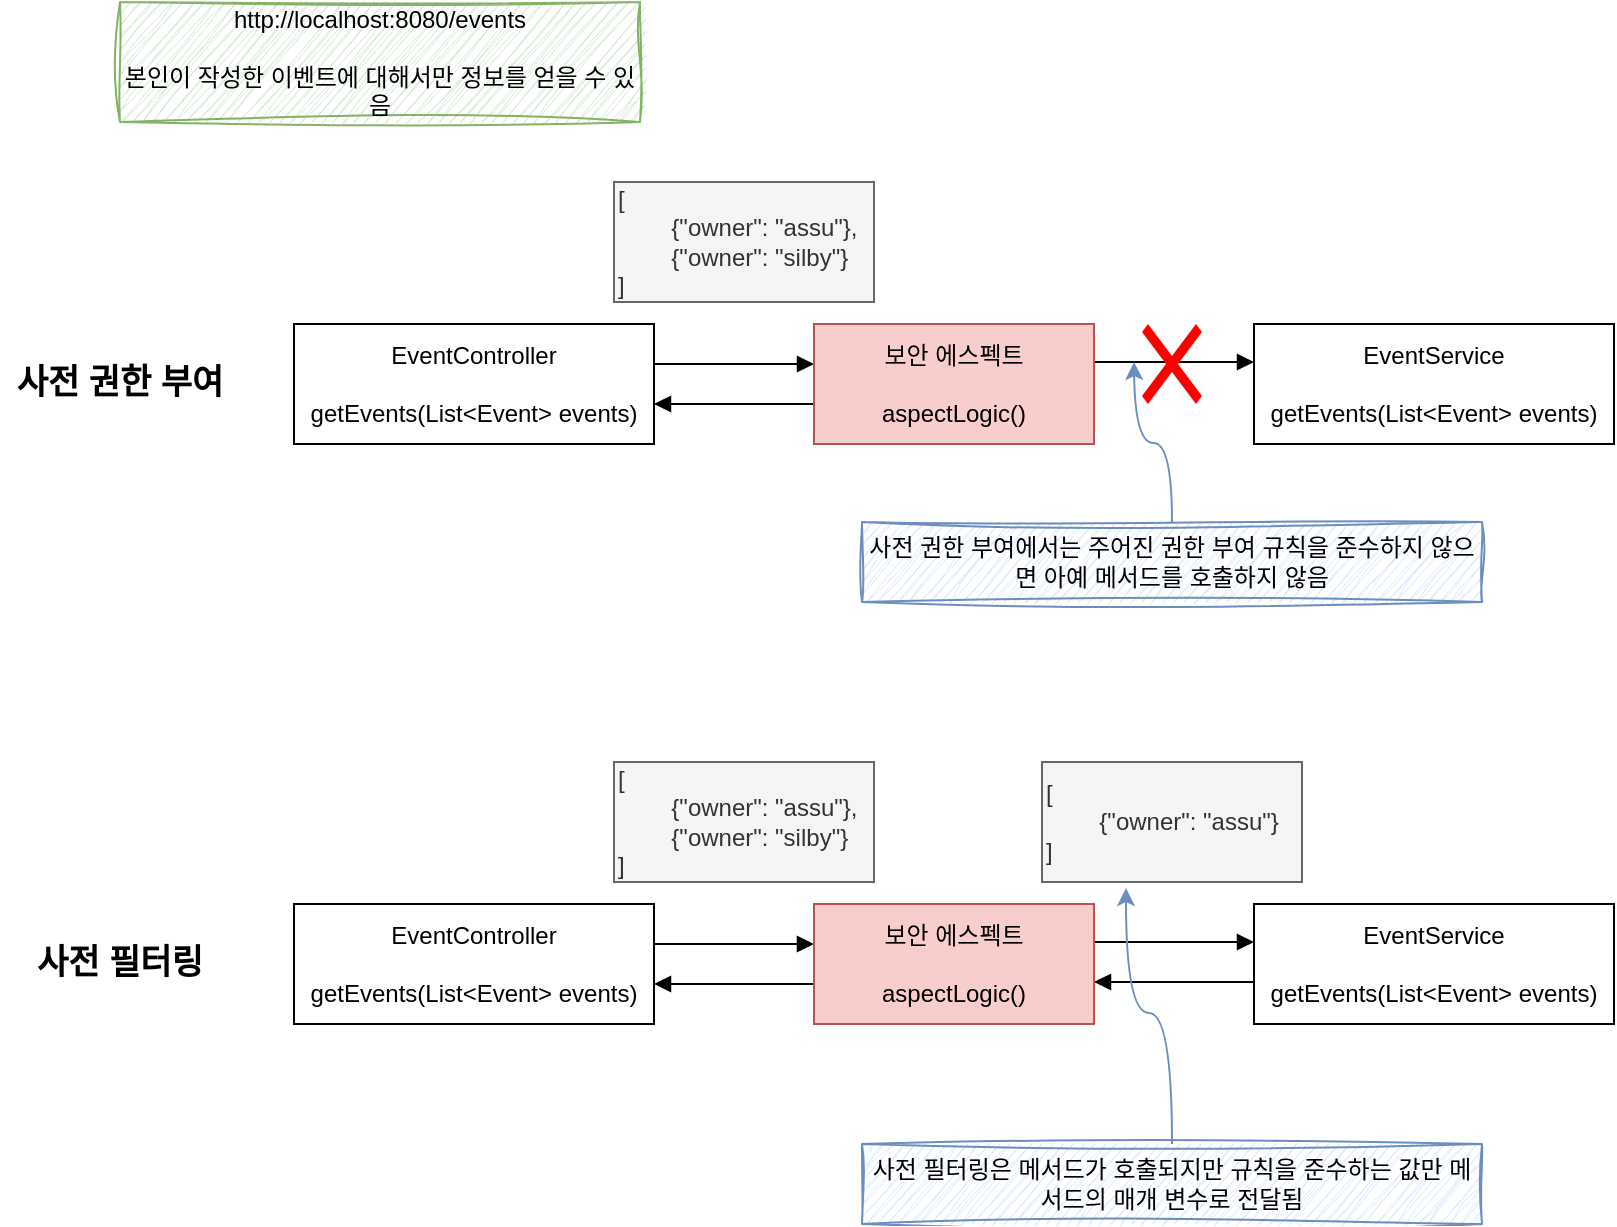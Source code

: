 <mxfile version="23.1.5" type="device">
  <diagram name="페이지-1" id="pG5eZT2DYqQ27IEcRrEC">
    <mxGraphModel dx="1114" dy="894" grid="1" gridSize="10" guides="1" tooltips="1" connect="1" arrows="1" fold="1" page="1" pageScale="1" pageWidth="827" pageHeight="1169" math="0" shadow="0">
      <root>
        <mxCell id="0" />
        <mxCell id="1" parent="0" />
        <mxCell id="47DUOU_dUBChPb7fa2JB-4" style="edgeStyle=orthogonalEdgeStyle;rounded=0;orthogonalLoop=1;jettySize=auto;html=1;entryX=0;entryY=0.5;entryDx=0;entryDy=0;endArrow=block;endFill=1;" edge="1" parent="1">
          <mxGeometry relative="1" as="geometry">
            <mxPoint x="333" y="191" as="sourcePoint" />
            <mxPoint x="413" y="191" as="targetPoint" />
          </mxGeometry>
        </mxCell>
        <mxCell id="47DUOU_dUBChPb7fa2JB-1" value="EventController&lt;br&gt;&lt;br&gt;&lt;div style=&quot;text-align: right;&quot;&gt;&lt;span style=&quot;background-color: initial;&quot;&gt;getEvents(List&amp;lt;Event&amp;gt; events)&lt;/span&gt;&lt;/div&gt;" style="rounded=0;whiteSpace=wrap;html=1;spacingTop=5;spacingBottom=5;" vertex="1" parent="1">
          <mxGeometry x="153" y="171" width="180" height="60" as="geometry" />
        </mxCell>
        <mxCell id="47DUOU_dUBChPb7fa2JB-2" value="EventService&lt;br&gt;&lt;br&gt;&lt;div style=&quot;text-align: right;&quot;&gt;&lt;span style=&quot;background-color: initial;&quot;&gt;getEvents(List&amp;lt;Event&amp;gt; events)&lt;/span&gt;&lt;/div&gt;" style="rounded=0;whiteSpace=wrap;html=1;spacingTop=5;spacingBottom=5;" vertex="1" parent="1">
          <mxGeometry x="633" y="171" width="180" height="60" as="geometry" />
        </mxCell>
        <mxCell id="47DUOU_dUBChPb7fa2JB-5" style="edgeStyle=orthogonalEdgeStyle;rounded=0;orthogonalLoop=1;jettySize=auto;html=1;entryX=1;entryY=0.5;entryDx=0;entryDy=0;endArrow=block;endFill=1;" edge="1" parent="1">
          <mxGeometry relative="1" as="geometry">
            <mxPoint x="413" y="211" as="sourcePoint" />
            <mxPoint x="333" y="211" as="targetPoint" />
          </mxGeometry>
        </mxCell>
        <mxCell id="47DUOU_dUBChPb7fa2JB-8" style="edgeStyle=orthogonalEdgeStyle;rounded=0;orthogonalLoop=1;jettySize=auto;html=1;entryX=0;entryY=0.5;entryDx=0;entryDy=0;endArrow=block;endFill=1;" edge="1" parent="1">
          <mxGeometry relative="1" as="geometry">
            <mxPoint x="553" y="190" as="sourcePoint" />
            <mxPoint x="633" y="190" as="targetPoint" />
          </mxGeometry>
        </mxCell>
        <mxCell id="47DUOU_dUBChPb7fa2JB-3" value="보안 에스펙트&lt;br&gt;&lt;br&gt;&lt;div style=&quot;text-align: right;&quot;&gt;&lt;span style=&quot;background-color: initial;&quot;&gt;aspectLogic()&lt;/span&gt;&lt;/div&gt;" style="rounded=0;whiteSpace=wrap;html=1;spacingTop=5;spacingBottom=5;fillColor=#f8cecc;strokeColor=#b85450;" vertex="1" parent="1">
          <mxGeometry x="413" y="171" width="140" height="60" as="geometry" />
        </mxCell>
        <mxCell id="47DUOU_dUBChPb7fa2JB-9" value="" style="shape=mxgraph.mockup.markup.redX;fillColor=#ff0000;html=1;shadow=0;whiteSpace=wrap;strokeColor=none;" vertex="1" parent="1">
          <mxGeometry x="577" y="171" width="30" height="40" as="geometry" />
        </mxCell>
        <mxCell id="47DUOU_dUBChPb7fa2JB-10" value="http://localhost:8080/events&lt;br&gt;&lt;br&gt;본인이 작성한 이벤트에 대해서만 정보를 얻을 수 있음" style="text;html=1;align=center;verticalAlign=middle;whiteSpace=wrap;rounded=0;fillColor=#d5e8d4;strokeColor=#82b366;sketch=1;curveFitting=1;jiggle=2;" vertex="1" parent="1">
          <mxGeometry x="66" y="10" width="260" height="60" as="geometry" />
        </mxCell>
        <mxCell id="47DUOU_dUBChPb7fa2JB-11" value="[&lt;br&gt;&lt;span style=&quot;white-space: pre;&quot;&gt;&#x9;&lt;/span&gt;{&quot;owner&quot;: &quot;assu&quot;},&lt;br&gt;&lt;span style=&quot;white-space: pre;&quot;&gt;&lt;span style=&quot;white-space: pre;&quot;&gt;&#x9;&lt;/span&gt;{&quot;owner&quot;: &quot;silby&quot;}&#x9;&lt;/span&gt;&lt;br&gt;]" style="text;html=1;align=left;verticalAlign=middle;whiteSpace=wrap;rounded=0;fillColor=#f5f5f5;fontColor=#333333;strokeColor=#666666;" vertex="1" parent="1">
          <mxGeometry x="313" y="100" width="130" height="60" as="geometry" />
        </mxCell>
        <mxCell id="47DUOU_dUBChPb7fa2JB-13" style="edgeStyle=orthogonalEdgeStyle;rounded=0;orthogonalLoop=1;jettySize=auto;html=1;fillColor=#dae8fc;strokeColor=#6c8ebf;curved=1;" edge="1" parent="1" source="47DUOU_dUBChPb7fa2JB-12">
          <mxGeometry relative="1" as="geometry">
            <mxPoint x="573" y="190" as="targetPoint" />
          </mxGeometry>
        </mxCell>
        <mxCell id="47DUOU_dUBChPb7fa2JB-12" value="사전 권한 부여에서는 주어진 권한 부여 규칙을 준수하지 않으면 아예 메서드를 호출하지 않음" style="text;html=1;align=center;verticalAlign=middle;whiteSpace=wrap;rounded=0;fillColor=#dae8fc;strokeColor=#6c8ebf;sketch=1;curveFitting=1;jiggle=2;" vertex="1" parent="1">
          <mxGeometry x="437" y="270" width="310" height="40" as="geometry" />
        </mxCell>
        <mxCell id="47DUOU_dUBChPb7fa2JB-14" value="사전 권한 부여" style="text;html=1;align=center;verticalAlign=middle;whiteSpace=wrap;rounded=0;fontSize=17;fontStyle=1" vertex="1" parent="1">
          <mxGeometry x="6" y="186" width="120" height="30" as="geometry" />
        </mxCell>
        <mxCell id="47DUOU_dUBChPb7fa2JB-15" style="edgeStyle=orthogonalEdgeStyle;rounded=0;orthogonalLoop=1;jettySize=auto;html=1;entryX=0;entryY=0.5;entryDx=0;entryDy=0;endArrow=block;endFill=1;" edge="1" parent="1">
          <mxGeometry relative="1" as="geometry">
            <mxPoint x="333" y="481" as="sourcePoint" />
            <mxPoint x="413" y="481" as="targetPoint" />
          </mxGeometry>
        </mxCell>
        <mxCell id="47DUOU_dUBChPb7fa2JB-16" value="EventController&lt;br&gt;&lt;br&gt;&lt;div style=&quot;text-align: right;&quot;&gt;&lt;span style=&quot;background-color: initial;&quot;&gt;getEvents(List&amp;lt;Event&amp;gt; events)&lt;/span&gt;&lt;/div&gt;" style="rounded=0;whiteSpace=wrap;html=1;spacingTop=5;spacingBottom=5;" vertex="1" parent="1">
          <mxGeometry x="153" y="461" width="180" height="60" as="geometry" />
        </mxCell>
        <mxCell id="47DUOU_dUBChPb7fa2JB-27" style="edgeStyle=orthogonalEdgeStyle;rounded=0;orthogonalLoop=1;jettySize=auto;html=1;endArrow=block;endFill=1;" edge="1" parent="1">
          <mxGeometry relative="1" as="geometry">
            <mxPoint x="633" y="500" as="sourcePoint" />
            <mxPoint x="553" y="500" as="targetPoint" />
          </mxGeometry>
        </mxCell>
        <mxCell id="47DUOU_dUBChPb7fa2JB-17" value="EventService&lt;br&gt;&lt;br&gt;&lt;div style=&quot;text-align: right;&quot;&gt;&lt;span style=&quot;background-color: initial;&quot;&gt;getEvents(List&amp;lt;Event&amp;gt; events)&lt;/span&gt;&lt;/div&gt;" style="rounded=0;whiteSpace=wrap;html=1;spacingTop=5;spacingBottom=5;" vertex="1" parent="1">
          <mxGeometry x="633" y="461" width="180" height="60" as="geometry" />
        </mxCell>
        <mxCell id="47DUOU_dUBChPb7fa2JB-18" style="edgeStyle=orthogonalEdgeStyle;rounded=0;orthogonalLoop=1;jettySize=auto;html=1;entryX=1;entryY=0.5;entryDx=0;entryDy=0;endArrow=block;endFill=1;" edge="1" parent="1">
          <mxGeometry relative="1" as="geometry">
            <mxPoint x="413" y="501" as="sourcePoint" />
            <mxPoint x="333" y="501" as="targetPoint" />
          </mxGeometry>
        </mxCell>
        <mxCell id="47DUOU_dUBChPb7fa2JB-19" style="edgeStyle=orthogonalEdgeStyle;rounded=0;orthogonalLoop=1;jettySize=auto;html=1;entryX=0;entryY=0.5;entryDx=0;entryDy=0;endArrow=block;endFill=1;" edge="1" parent="1">
          <mxGeometry relative="1" as="geometry">
            <mxPoint x="553" y="480" as="sourcePoint" />
            <mxPoint x="633" y="480" as="targetPoint" />
          </mxGeometry>
        </mxCell>
        <mxCell id="47DUOU_dUBChPb7fa2JB-20" value="보안 에스펙트&lt;br&gt;&lt;br&gt;&lt;div style=&quot;text-align: right;&quot;&gt;&lt;span style=&quot;background-color: initial;&quot;&gt;aspectLogic()&lt;/span&gt;&lt;/div&gt;" style="rounded=0;whiteSpace=wrap;html=1;spacingTop=5;spacingBottom=5;fillColor=#f8cecc;strokeColor=#b85450;" vertex="1" parent="1">
          <mxGeometry x="413" y="461" width="140" height="60" as="geometry" />
        </mxCell>
        <mxCell id="47DUOU_dUBChPb7fa2JB-22" value="[&lt;br&gt;&lt;span style=&quot;white-space: pre;&quot;&gt;&#x9;&lt;/span&gt;{&quot;owner&quot;: &quot;assu&quot;},&lt;br&gt;&lt;span style=&quot;white-space: pre;&quot;&gt;&lt;span style=&quot;white-space: pre;&quot;&gt;&#x9;&lt;/span&gt;{&quot;owner&quot;: &quot;silby&quot;}&#x9;&lt;/span&gt;&lt;br&gt;]" style="text;html=1;align=left;verticalAlign=middle;whiteSpace=wrap;rounded=0;fillColor=#f5f5f5;fontColor=#333333;strokeColor=#666666;" vertex="1" parent="1">
          <mxGeometry x="313" y="390" width="130" height="60" as="geometry" />
        </mxCell>
        <mxCell id="47DUOU_dUBChPb7fa2JB-25" value="사전 필터링" style="text;html=1;align=center;verticalAlign=middle;whiteSpace=wrap;rounded=0;fontSize=17;fontStyle=1" vertex="1" parent="1">
          <mxGeometry x="6" y="476" width="120" height="30" as="geometry" />
        </mxCell>
        <mxCell id="47DUOU_dUBChPb7fa2JB-26" value="[&lt;br&gt;&lt;span style=&quot;white-space: pre;&quot;&gt;&#x9;&lt;/span&gt;{&quot;owner&quot;: &quot;assu&quot;}&lt;br&gt;]" style="text;html=1;align=left;verticalAlign=middle;whiteSpace=wrap;rounded=0;fillColor=#f5f5f5;fontColor=#333333;strokeColor=#666666;" vertex="1" parent="1">
          <mxGeometry x="527" y="390" width="130" height="60" as="geometry" />
        </mxCell>
        <mxCell id="47DUOU_dUBChPb7fa2JB-28" value="사전 필터링은 메서드가 호출되지만 규칙을 준수하는 값만 메서드의 매개 변수로 전달됨" style="text;html=1;align=center;verticalAlign=middle;whiteSpace=wrap;rounded=0;fillColor=#dae8fc;strokeColor=#6c8ebf;sketch=1;curveFitting=1;jiggle=2;" vertex="1" parent="1">
          <mxGeometry x="437" y="581" width="310" height="40" as="geometry" />
        </mxCell>
        <mxCell id="47DUOU_dUBChPb7fa2JB-30" style="edgeStyle=orthogonalEdgeStyle;rounded=0;orthogonalLoop=1;jettySize=auto;html=1;entryX=0.323;entryY=1.05;entryDx=0;entryDy=0;entryPerimeter=0;fillColor=#dae8fc;strokeColor=#6c8ebf;curved=1;" edge="1" parent="1" source="47DUOU_dUBChPb7fa2JB-28" target="47DUOU_dUBChPb7fa2JB-26">
          <mxGeometry relative="1" as="geometry" />
        </mxCell>
      </root>
    </mxGraphModel>
  </diagram>
</mxfile>
